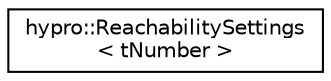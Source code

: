 digraph "Graphical Class Hierarchy"
{
  edge [fontname="Helvetica",fontsize="10",labelfontname="Helvetica",labelfontsize="10"];
  node [fontname="Helvetica",fontsize="10",shape=record];
  rankdir="LR";
  Node1 [label="hypro::ReachabilitySettings\l\< tNumber \>",height=0.2,width=0.4,color="black", fillcolor="white", style="filled",URL="$structhypro_1_1ReachabilitySettings.html"];
}
